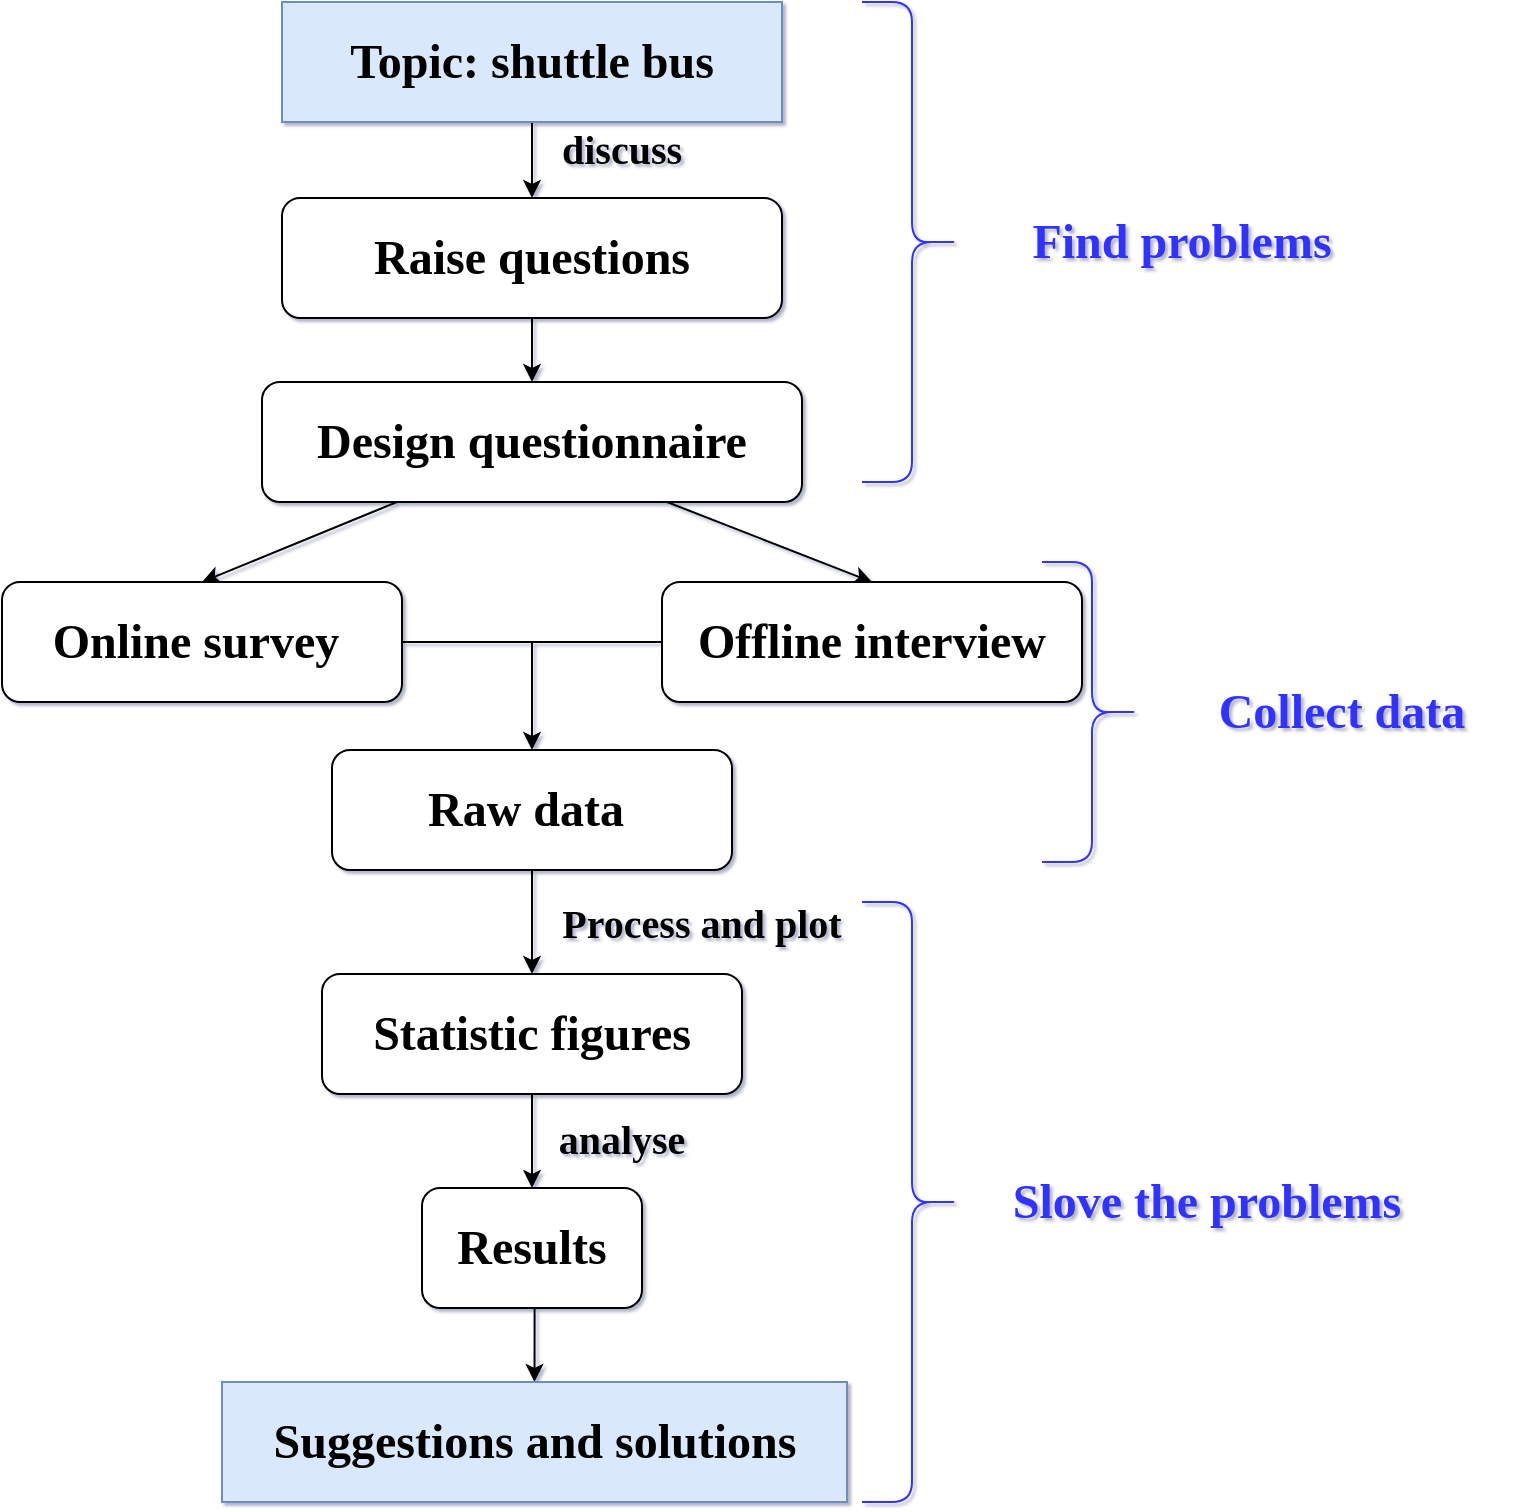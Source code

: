<mxfile version="14.0.1" type="github">
  <diagram id="bQ1npzmXao6sceOYmoz7" name="Page-1">
    <mxGraphModel dx="3170" dy="1670" grid="1" gridSize="10" guides="1" tooltips="1" connect="1" arrows="1" fold="1" page="0" pageScale="1" pageWidth="827" pageHeight="1169" math="0" shadow="1">
      <root>
        <mxCell id="0" />
        <mxCell id="1" parent="0" />
        <mxCell id="QcO9CsuUAXYOq_QOPMuR-10" style="edgeStyle=orthogonalEdgeStyle;rounded=0;orthogonalLoop=1;jettySize=auto;html=1;exitX=0.5;exitY=1;exitDx=0;exitDy=0;entryX=0.5;entryY=0;entryDx=0;entryDy=0;" edge="1" parent="1" source="mpLeAalImZek8zaXHOM3-1" target="mpLeAalImZek8zaXHOM3-2">
          <mxGeometry relative="1" as="geometry" />
        </mxCell>
        <mxCell id="mpLeAalImZek8zaXHOM3-1" value="&lt;h1&gt;&lt;font face=&quot;Comic Sans MS&quot; size=&quot;1&quot;&gt;&lt;b style=&quot;font-size: 24px&quot;&gt;Topic: shuttle bus&lt;/b&gt;&lt;/font&gt;&lt;/h1&gt;" style="rounded=0;whiteSpace=wrap;html=1;shadow=0;glass=0;sketch=0;fillColor=#dae8fc;strokeColor=#6c8ebf;" parent="1" vertex="1">
          <mxGeometry x="-300" y="-50" width="250" height="60" as="geometry" />
        </mxCell>
        <mxCell id="QcO9CsuUAXYOq_QOPMuR-11" style="edgeStyle=orthogonalEdgeStyle;rounded=0;orthogonalLoop=1;jettySize=auto;html=1;exitX=0.5;exitY=1;exitDx=0;exitDy=0;entryX=0.5;entryY=0;entryDx=0;entryDy=0;" edge="1" parent="1" source="mpLeAalImZek8zaXHOM3-2" target="mpLeAalImZek8zaXHOM3-3">
          <mxGeometry relative="1" as="geometry" />
        </mxCell>
        <mxCell id="mpLeAalImZek8zaXHOM3-2" value="&lt;h1&gt;&lt;font face=&quot;Comic Sans MS&quot;&gt;Raise questions&lt;/font&gt;&lt;br&gt;&lt;/h1&gt;" style="rounded=1;whiteSpace=wrap;html=1;" parent="1" vertex="1">
          <mxGeometry x="-300" y="48" width="250" height="60" as="geometry" />
        </mxCell>
        <mxCell id="QcO9CsuUAXYOq_QOPMuR-12" style="rounded=0;orthogonalLoop=1;jettySize=auto;html=1;exitX=0.25;exitY=1;exitDx=0;exitDy=0;entryX=0.5;entryY=0;entryDx=0;entryDy=0;" edge="1" parent="1" source="mpLeAalImZek8zaXHOM3-3" target="mpLeAalImZek8zaXHOM3-4">
          <mxGeometry relative="1" as="geometry" />
        </mxCell>
        <mxCell id="QcO9CsuUAXYOq_QOPMuR-13" style="rounded=0;orthogonalLoop=1;jettySize=auto;html=1;exitX=0.75;exitY=1;exitDx=0;exitDy=0;entryX=0.5;entryY=0;entryDx=0;entryDy=0;" edge="1" parent="1" source="mpLeAalImZek8zaXHOM3-3" target="mpLeAalImZek8zaXHOM3-5">
          <mxGeometry relative="1" as="geometry" />
        </mxCell>
        <mxCell id="mpLeAalImZek8zaXHOM3-3" value="&lt;h1&gt;&lt;font face=&quot;Comic Sans MS&quot;&gt;Design questionnaire&lt;/font&gt;&lt;br&gt;&lt;/h1&gt;" style="rounded=1;whiteSpace=wrap;html=1;" parent="1" vertex="1">
          <mxGeometry x="-310" y="140" width="270" height="60" as="geometry" />
        </mxCell>
        <mxCell id="QcO9CsuUAXYOq_QOPMuR-14" style="edgeStyle=orthogonalEdgeStyle;rounded=0;orthogonalLoop=1;jettySize=auto;html=1;exitX=1;exitY=0.5;exitDx=0;exitDy=0;startArrow=none;startFill=0;endArrow=none;endFill=0;" edge="1" parent="1" source="mpLeAalImZek8zaXHOM3-4" target="mpLeAalImZek8zaXHOM3-5">
          <mxGeometry relative="1" as="geometry">
            <Array as="points">
              <mxPoint x="-190" y="270" />
              <mxPoint x="-190" y="270" />
            </Array>
          </mxGeometry>
        </mxCell>
        <mxCell id="mpLeAalImZek8zaXHOM3-4" value="&lt;h1&gt;&lt;font face=&quot;Comic Sans MS&quot;&gt;Online survey&amp;nbsp;&lt;/font&gt;&lt;br&gt;&lt;/h1&gt;" style="rounded=1;whiteSpace=wrap;html=1;" parent="1" vertex="1">
          <mxGeometry x="-440" y="240" width="200" height="60" as="geometry" />
        </mxCell>
        <mxCell id="mpLeAalImZek8zaXHOM3-5" value="&lt;h1&gt;&lt;font face=&quot;Comic Sans MS&quot;&gt;Offline interview&lt;/font&gt;&lt;br&gt;&lt;/h1&gt;" style="rounded=1;whiteSpace=wrap;html=1;" parent="1" vertex="1">
          <mxGeometry x="-110" y="240" width="210" height="60" as="geometry" />
        </mxCell>
        <mxCell id="QcO9CsuUAXYOq_QOPMuR-16" style="edgeStyle=orthogonalEdgeStyle;rounded=0;orthogonalLoop=1;jettySize=auto;html=1;exitX=0.5;exitY=1;exitDx=0;exitDy=0;startArrow=none;startFill=0;" edge="1" parent="1" source="mpLeAalImZek8zaXHOM3-7" target="QcO9CsuUAXYOq_QOPMuR-1">
          <mxGeometry relative="1" as="geometry" />
        </mxCell>
        <mxCell id="mpLeAalImZek8zaXHOM3-7" value="&lt;h1&gt;&lt;font face=&quot;Comic Sans MS&quot;&gt;Raw data&amp;nbsp;&lt;/font&gt;&lt;br&gt;&lt;/h1&gt;" style="rounded=1;whiteSpace=wrap;html=1;" parent="1" vertex="1">
          <mxGeometry x="-275" y="324" width="200" height="60" as="geometry" />
        </mxCell>
        <mxCell id="mpLeAalImZek8zaXHOM3-10" value="&lt;h1&gt;&lt;font face=&quot;Comic Sans MS&quot; style=&quot;font-size: 20px&quot;&gt;analyse&lt;/font&gt;&lt;br&gt;&lt;/h1&gt;" style="rounded=1;whiteSpace=wrap;html=1;strokeColor=none;fillColor=none;" parent="1" vertex="1">
          <mxGeometry x="-220" y="493" width="180" height="50" as="geometry" />
        </mxCell>
        <mxCell id="QcO9CsuUAXYOq_QOPMuR-18" style="edgeStyle=orthogonalEdgeStyle;rounded=0;orthogonalLoop=1;jettySize=auto;html=1;exitX=0.5;exitY=1;exitDx=0;exitDy=0;entryX=0.5;entryY=0;entryDx=0;entryDy=0;startArrow=none;startFill=0;" edge="1" parent="1" source="QcO9CsuUAXYOq_QOPMuR-1" target="QcO9CsuUAXYOq_QOPMuR-4">
          <mxGeometry relative="1" as="geometry" />
        </mxCell>
        <mxCell id="QcO9CsuUAXYOq_QOPMuR-1" value="&lt;h1&gt;&lt;font face=&quot;Comic Sans MS&quot;&gt;Statistic figures&lt;/font&gt;&lt;br&gt;&lt;/h1&gt;" style="rounded=1;whiteSpace=wrap;html=1;" vertex="1" parent="1">
          <mxGeometry x="-280" y="436" width="210" height="60" as="geometry" />
        </mxCell>
        <mxCell id="QcO9CsuUAXYOq_QOPMuR-19" style="edgeStyle=orthogonalEdgeStyle;rounded=0;orthogonalLoop=1;jettySize=auto;html=1;exitX=0.5;exitY=1;exitDx=0;exitDy=0;entryX=0.5;entryY=0;entryDx=0;entryDy=0;startArrow=none;startFill=0;" edge="1" parent="1" source="QcO9CsuUAXYOq_QOPMuR-4" target="QcO9CsuUAXYOq_QOPMuR-5">
          <mxGeometry relative="1" as="geometry" />
        </mxCell>
        <mxCell id="QcO9CsuUAXYOq_QOPMuR-4" value="&lt;h1&gt;&lt;font face=&quot;Comic Sans MS&quot;&gt;Results&lt;/font&gt;&lt;br&gt;&lt;/h1&gt;" style="rounded=1;whiteSpace=wrap;html=1;" vertex="1" parent="1">
          <mxGeometry x="-230" y="543" width="110" height="60" as="geometry" />
        </mxCell>
        <mxCell id="QcO9CsuUAXYOq_QOPMuR-5" value="&lt;h1&gt;&lt;font face=&quot;Comic Sans MS&quot;&gt;Suggestions and solutions&lt;/font&gt;&lt;/h1&gt;" style="rounded=0;whiteSpace=wrap;html=1;fillColor=#dae8fc;strokeColor=#6c8ebf;" vertex="1" parent="1">
          <mxGeometry x="-330" y="640" width="312.5" height="60" as="geometry" />
        </mxCell>
        <mxCell id="QcO9CsuUAXYOq_QOPMuR-6" value="&lt;h1&gt;&lt;font face=&quot;Comic Sans MS&quot; style=&quot;font-size: 20px&quot;&gt;Process and plot&lt;/font&gt;&lt;br&gt;&lt;/h1&gt;" style="rounded=1;whiteSpace=wrap;html=1;strokeColor=none;fillColor=none;" vertex="1" parent="1">
          <mxGeometry x="-180" y="385" width="180" height="50" as="geometry" />
        </mxCell>
        <mxCell id="QcO9CsuUAXYOq_QOPMuR-15" value="" style="endArrow=classic;html=1;entryX=0.5;entryY=0;entryDx=0;entryDy=0;" edge="1" parent="1" target="mpLeAalImZek8zaXHOM3-7">
          <mxGeometry width="50" height="50" relative="1" as="geometry">
            <mxPoint x="-175" y="270" as="sourcePoint" />
            <mxPoint x="-70" y="200" as="targetPoint" />
          </mxGeometry>
        </mxCell>
        <mxCell id="QcO9CsuUAXYOq_QOPMuR-22" value="" style="shape=curlyBracket;whiteSpace=wrap;html=1;rounded=1;shadow=0;glass=0;labelBackgroundColor=#CCFFE6;sketch=0;fillColor=none;gradientColor=none;fontColor=#FF3333;direction=west;strokeColor=#3333FF;" vertex="1" parent="1">
          <mxGeometry x="-10" y="-50" width="50" height="240" as="geometry" />
        </mxCell>
        <mxCell id="QcO9CsuUAXYOq_QOPMuR-23" value="&lt;h1 style=&quot;font-family: helvetica; font-style: normal; letter-spacing: normal; text-indent: 0px; text-transform: none; word-spacing: 0px;&quot;&gt;&lt;font face=&quot;Comic Sans MS&quot; style=&quot;font-size: 24px&quot;&gt;Find problems&lt;/font&gt;&lt;/h1&gt;" style="text;whiteSpace=wrap;html=1;labelBackgroundColor=none;fontStyle=1;fontColor=#3333FF;align=center;verticalAlign=middle;labelBorderColor=none;" vertex="1" parent="1">
          <mxGeometry x="60" y="40" width="180" height="60" as="geometry" />
        </mxCell>
        <mxCell id="QcO9CsuUAXYOq_QOPMuR-25" value="" style="shape=curlyBracket;whiteSpace=wrap;html=1;rounded=1;shadow=0;glass=0;labelBackgroundColor=#CCFFE6;sketch=0;fillColor=none;gradientColor=none;fontColor=#FF3333;direction=west;strokeColor=#3333FF;" vertex="1" parent="1">
          <mxGeometry x="80" y="230" width="50" height="150" as="geometry" />
        </mxCell>
        <mxCell id="QcO9CsuUAXYOq_QOPMuR-26" value="&lt;h1 style=&quot;font-family: &amp;#34;helvetica&amp;#34; ; font-style: normal ; letter-spacing: normal ; text-indent: 0px ; text-transform: none ; word-spacing: 0px&quot;&gt;&lt;font face=&quot;Comic Sans MS&quot; style=&quot;font-size: 24px&quot;&gt;Collect data&lt;/font&gt;&lt;/h1&gt;" style="text;whiteSpace=wrap;html=1;labelBackgroundColor=none;fontStyle=1;fontColor=#3333FF;align=center;verticalAlign=middle;labelBorderColor=none;" vertex="1" parent="1">
          <mxGeometry x="140" y="275" width="180" height="60" as="geometry" />
        </mxCell>
        <mxCell id="QcO9CsuUAXYOq_QOPMuR-27" value="" style="shape=curlyBracket;whiteSpace=wrap;html=1;rounded=1;shadow=0;glass=0;labelBackgroundColor=#CCFFE6;sketch=0;fillColor=none;gradientColor=none;fontColor=#FF3333;direction=west;strokeColor=#3333FF;" vertex="1" parent="1">
          <mxGeometry x="-10" y="400" width="50" height="300" as="geometry" />
        </mxCell>
        <mxCell id="QcO9CsuUAXYOq_QOPMuR-28" value="&lt;h1 style=&quot;font-family: &amp;#34;helvetica&amp;#34; ; font-style: normal ; letter-spacing: normal ; text-indent: 0px ; text-transform: none ; word-spacing: 0px&quot;&gt;&lt;font face=&quot;Comic Sans MS&quot; style=&quot;font-size: 24px&quot;&gt;Slove the problems&lt;/font&gt;&lt;/h1&gt;" style="text;whiteSpace=wrap;html=1;labelBackgroundColor=none;fontStyle=1;fontColor=#3333FF;align=center;verticalAlign=middle;labelBorderColor=none;" vertex="1" parent="1">
          <mxGeometry x="30" y="520" width="265" height="60" as="geometry" />
        </mxCell>
        <mxCell id="QcO9CsuUAXYOq_QOPMuR-29" value="&lt;h1&gt;&lt;font face=&quot;Comic Sans MS&quot; style=&quot;font-size: 20px&quot;&gt;discuss&lt;/font&gt;&lt;br&gt;&lt;/h1&gt;" style="rounded=1;whiteSpace=wrap;html=1;strokeColor=none;fillColor=none;" vertex="1" parent="1">
          <mxGeometry x="-220" y="-2" width="180" height="50" as="geometry" />
        </mxCell>
      </root>
    </mxGraphModel>
  </diagram>
</mxfile>
